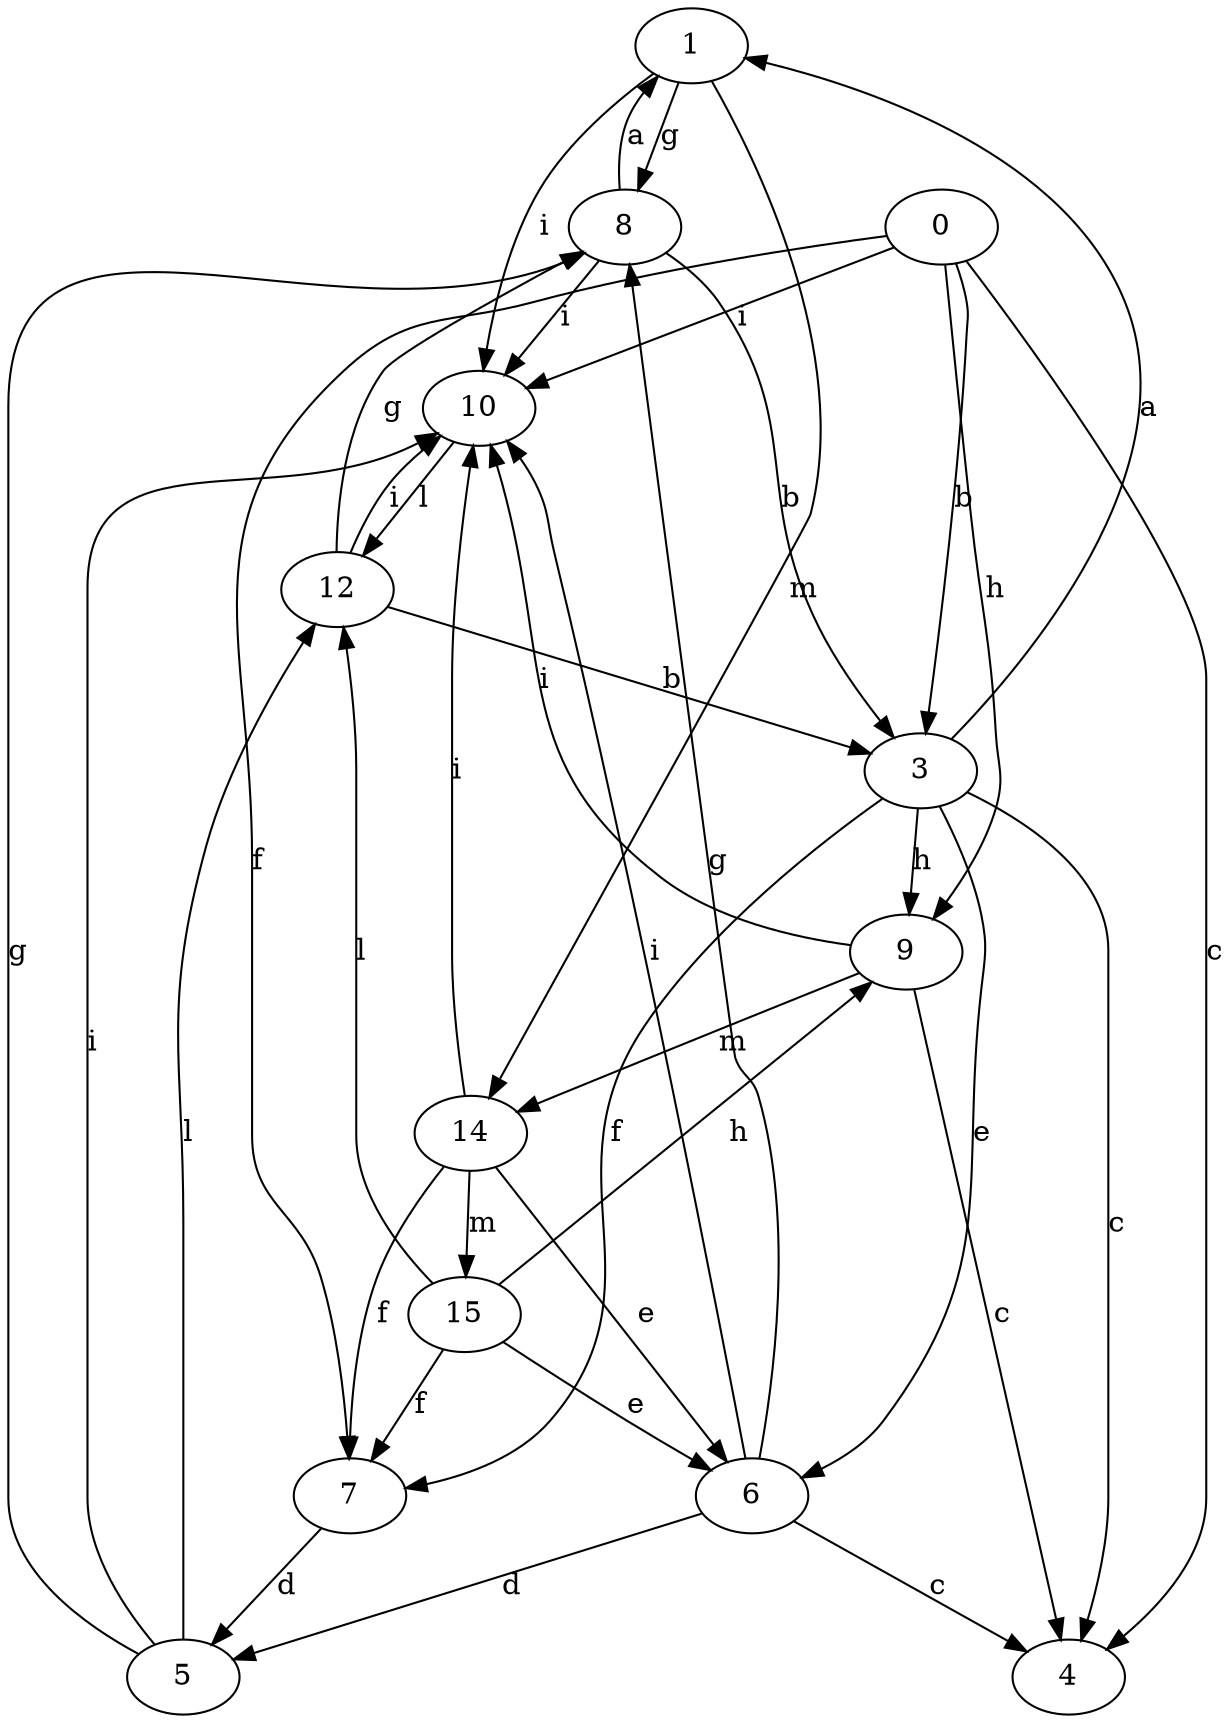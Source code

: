 strict digraph  {
1;
3;
4;
5;
6;
7;
8;
9;
10;
12;
14;
0;
15;
1 -> 8  [label=g];
1 -> 10  [label=i];
1 -> 14  [label=m];
3 -> 1  [label=a];
3 -> 4  [label=c];
3 -> 6  [label=e];
3 -> 7  [label=f];
3 -> 9  [label=h];
5 -> 8  [label=g];
5 -> 10  [label=i];
5 -> 12  [label=l];
6 -> 4  [label=c];
6 -> 5  [label=d];
6 -> 8  [label=g];
6 -> 10  [label=i];
7 -> 5  [label=d];
8 -> 1  [label=a];
8 -> 3  [label=b];
8 -> 10  [label=i];
9 -> 4  [label=c];
9 -> 10  [label=i];
9 -> 14  [label=m];
10 -> 12  [label=l];
12 -> 3  [label=b];
12 -> 8  [label=g];
12 -> 10  [label=i];
14 -> 6  [label=e];
14 -> 7  [label=f];
14 -> 10  [label=i];
14 -> 15  [label=m];
0 -> 3  [label=b];
0 -> 4  [label=c];
0 -> 7  [label=f];
0 -> 9  [label=h];
0 -> 10  [label=i];
15 -> 6  [label=e];
15 -> 7  [label=f];
15 -> 9  [label=h];
15 -> 12  [label=l];
}

